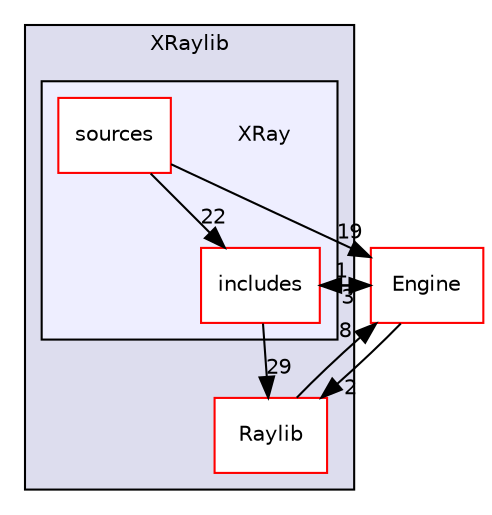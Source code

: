 digraph "Documents/GitHub/B-YEP-400-LYN-4-1-indiestudio-lucas.guichard/Lib/XRaylib/XRay" {
  compound=true
  node [ fontsize="10", fontname="Helvetica"];
  edge [ labelfontsize="10", labelfontname="Helvetica"];
  subgraph clusterdir_34244dabb43d53e30027e1c0d07596f4 {
    graph [ bgcolor="#ddddee", pencolor="black", label="XRaylib" fontname="Helvetica", fontsize="10", URL="dir_34244dabb43d53e30027e1c0d07596f4.html"]
  dir_de334b3105e3c27a200be04983862f6f [shape=box label="Raylib" fillcolor="white" style="filled" color="red" URL="dir_de334b3105e3c27a200be04983862f6f.html"];
  subgraph clusterdir_e279af23d9bdab6bcc8800e945683509 {
    graph [ bgcolor="#eeeeff", pencolor="black", label="" URL="dir_e279af23d9bdab6bcc8800e945683509.html"];
    dir_e279af23d9bdab6bcc8800e945683509 [shape=plaintext label="XRay"];
  dir_66516be2dd357c006849c918fb685c43 [shape=box label="includes" fillcolor="white" style="filled" color="red" URL="dir_66516be2dd357c006849c918fb685c43.html"];
  dir_d036baa45dd1843db538ff00c282b2f7 [shape=box label="sources" fillcolor="white" style="filled" color="red" URL="dir_d036baa45dd1843db538ff00c282b2f7.html"];
  }
  }
  dir_65b0892c83f613d26dd8ae47df83a316 [shape=box label="Engine" fillcolor="white" style="filled" color="red" URL="dir_65b0892c83f613d26dd8ae47df83a316.html"];
  dir_66516be2dd357c006849c918fb685c43->dir_65b0892c83f613d26dd8ae47df83a316 [headlabel="1", labeldistance=1.5 headhref="dir_000019_000003.html"];
  dir_66516be2dd357c006849c918fb685c43->dir_de334b3105e3c27a200be04983862f6f [headlabel="29", labeldistance=1.5 headhref="dir_000019_000026.html"];
  dir_d036baa45dd1843db538ff00c282b2f7->dir_65b0892c83f613d26dd8ae47df83a316 [headlabel="19", labeldistance=1.5 headhref="dir_000017_000003.html"];
  dir_d036baa45dd1843db538ff00c282b2f7->dir_66516be2dd357c006849c918fb685c43 [headlabel="22", labeldistance=1.5 headhref="dir_000017_000019.html"];
  dir_65b0892c83f613d26dd8ae47df83a316->dir_66516be2dd357c006849c918fb685c43 [headlabel="3", labeldistance=1.5 headhref="dir_000003_000019.html"];
  dir_65b0892c83f613d26dd8ae47df83a316->dir_de334b3105e3c27a200be04983862f6f [headlabel="2", labeldistance=1.5 headhref="dir_000003_000026.html"];
  dir_de334b3105e3c27a200be04983862f6f->dir_65b0892c83f613d26dd8ae47df83a316 [headlabel="8", labeldistance=1.5 headhref="dir_000026_000003.html"];
}
